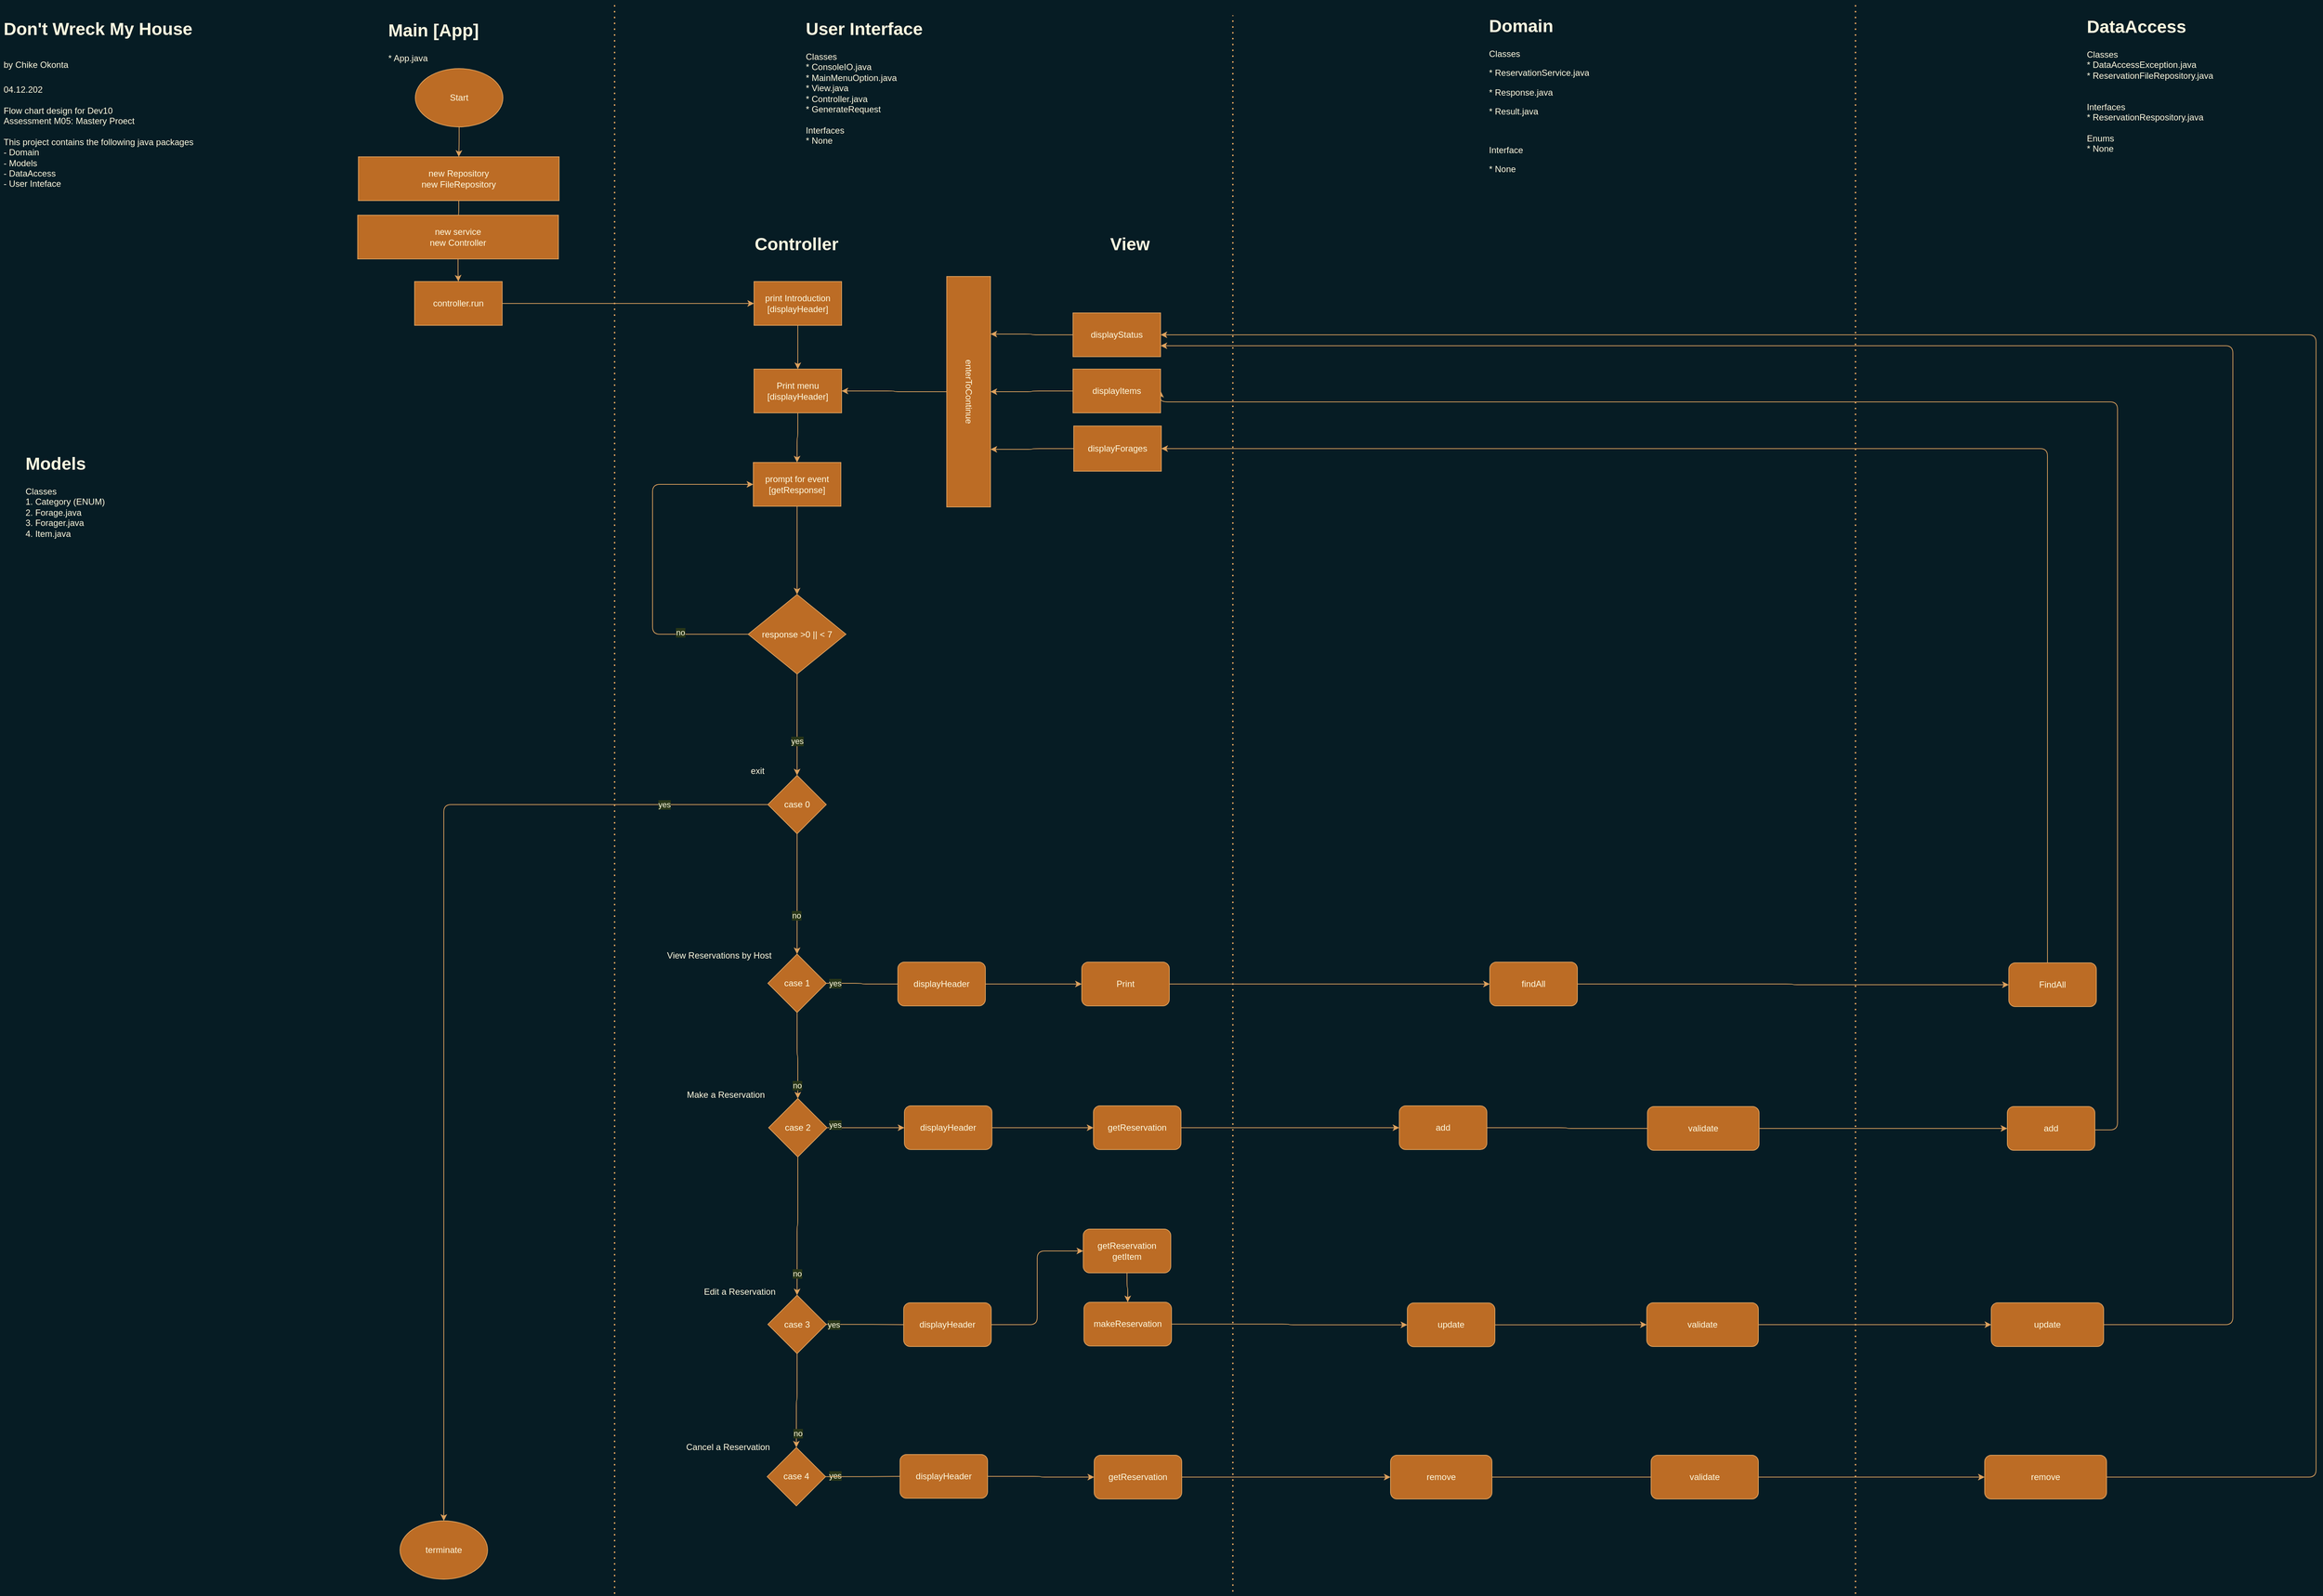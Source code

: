 <mxfile version="14.6.0" type="device"><diagram id="dCXEJNm5tyeddoDGOJ8D" name="Page-1"><mxGraphModel dx="3690" dy="1908" grid="0" gridSize="10" guides="0" tooltips="1" connect="1" arrows="1" fold="1" page="1" pageScale="1" pageWidth="850" pageHeight="1100" background="#061C24" math="0" shadow="0"><root><mxCell id="0"/><mxCell id="1" parent="0"/><mxCell id="v0puBAoYw3qaf1Ogdm74-1" value="&lt;h1&gt;&lt;span&gt;Don't Wreck My House&lt;/span&gt;&lt;/h1&gt;&lt;h1&gt;&lt;span style=&quot;font-size: 12px ; font-weight: normal&quot;&gt;by Chike Okonta&lt;/span&gt;&lt;br&gt;&lt;/h1&gt;&lt;div&gt;04.12.202&lt;/div&gt;&lt;div&gt;&lt;br&gt;&lt;/div&gt;&lt;div&gt;Flow chart design for Dev10&lt;/div&gt;&lt;div&gt;Assessment M05: Mastery Proect&lt;/div&gt;&lt;div&gt;&lt;br&gt;&lt;/div&gt;&lt;div&gt;This project contains the following java packages&lt;/div&gt;&lt;div&gt;- Domain&lt;/div&gt;&lt;div&gt;- Models&lt;/div&gt;&lt;div&gt;- DataAccess&lt;/div&gt;&lt;div&gt;- User Inteface&amp;nbsp;&lt;/div&gt;" style="text;html=1;strokeColor=none;fillColor=none;spacing=5;spacingTop=-20;whiteSpace=wrap;overflow=hidden;rounded=0;sketch=0;fontColor=#FEFAE0;" parent="1" vertex="1"><mxGeometry x="-841" y="21" width="325" height="437" as="geometry"/></mxCell><mxCell id="v0puBAoYw3qaf1Ogdm74-12" style="edgeStyle=orthogonalEdgeStyle;curved=0;rounded=1;sketch=0;orthogonalLoop=1;jettySize=auto;html=1;entryX=0.5;entryY=0;entryDx=0;entryDy=0;strokeColor=#DDA15E;fontColor=#FEFAE0;labelBackgroundColor=#283618;" parent="1" source="v0puBAoYw3qaf1Ogdm74-2" target="TehyMcLYOEWatDXtFomV-3" edge="1"><mxGeometry relative="1" as="geometry"><mxPoint x="-212" y="139" as="targetPoint"/></mxGeometry></mxCell><mxCell id="v0puBAoYw3qaf1Ogdm74-2" value="Start" style="ellipse;whiteSpace=wrap;html=1;rounded=0;sketch=0;strokeColor=#DDA15E;fillColor=#BC6C25;fontColor=#FEFAE0;" parent="1" vertex="1"><mxGeometry x="-272" y="95" width="120" height="80" as="geometry"/></mxCell><mxCell id="v0puBAoYw3qaf1Ogdm74-13" style="edgeStyle=orthogonalEdgeStyle;curved=0;rounded=1;sketch=0;orthogonalLoop=1;jettySize=auto;html=1;entryX=0.5;entryY=0;entryDx=0;entryDy=0;strokeColor=#DDA15E;fontColor=#FEFAE0;startArrow=none;labelBackgroundColor=#283618;" parent="1" source="MfCGxNZezX6nlAREsOgf-2" target="v0puBAoYw3qaf1Ogdm74-9" edge="1"><mxGeometry relative="1" as="geometry"/></mxCell><mxCell id="v0puBAoYw3qaf1Ogdm74-6" value="&lt;h1&gt;User Interface&lt;/h1&gt;&lt;div&gt;Classes&lt;/div&gt;&lt;div&gt;* ConsoleIO.java&lt;/div&gt;&lt;div&gt;* MainMenuOption.java&lt;/div&gt;&lt;div&gt;* View.java&lt;/div&gt;&lt;div&gt;* Controller.java&lt;/div&gt;&lt;div&gt;* GenerateRequest&lt;/div&gt;&lt;div&gt;&lt;br&gt;&lt;/div&gt;&lt;div&gt;Interfaces&lt;/div&gt;&lt;div&gt;* None&lt;/div&gt;&lt;div&gt;&lt;br&gt;&lt;/div&gt;" style="text;html=1;strokeColor=none;fillColor=none;spacing=5;spacingTop=-20;whiteSpace=wrap;overflow=hidden;rounded=0;sketch=0;fontColor=#FEFAE0;" parent="1" vertex="1"><mxGeometry x="258" y="21" width="270" height="192" as="geometry"/></mxCell><mxCell id="v0puBAoYw3qaf1Ogdm74-7" value="&lt;h1&gt;Domain&lt;/h1&gt;&lt;div&gt;Classes&lt;/div&gt;&lt;p&gt;* ReservationService.java&lt;/p&gt;&lt;p&gt;* Response.java&lt;br&gt;&lt;/p&gt;&lt;p&gt;* Result.java&lt;/p&gt;&lt;p&gt;&lt;br&gt;&lt;/p&gt;&lt;p&gt;Interface&lt;/p&gt;&lt;p&gt;* None&lt;/p&gt;&lt;p&gt;&lt;br&gt;&lt;/p&gt;" style="text;html=1;strokeColor=none;fillColor=none;spacing=5;spacingTop=-20;whiteSpace=wrap;overflow=hidden;rounded=0;sketch=0;fontColor=#FEFAE0;" parent="1" vertex="1"><mxGeometry x="1194" y="17" width="190" height="393" as="geometry"/></mxCell><mxCell id="v0puBAoYw3qaf1Ogdm74-8" value="&lt;h1&gt;DataAccess&lt;br&gt;&lt;/h1&gt;&lt;div&gt;Classes&lt;/div&gt;&lt;div&gt;* DataAccessException.java&lt;/div&gt;&lt;div&gt;* ReservationFileRepository.java&lt;/div&gt;&lt;div&gt;&lt;br&gt;&lt;/div&gt;&lt;div&gt;&lt;br&gt;&lt;/div&gt;&lt;div&gt;Interfaces&lt;/div&gt;&lt;div&gt;* ReservationRespository.java&lt;/div&gt;&lt;div&gt;&lt;br&gt;&lt;/div&gt;&lt;div&gt;Enums&lt;/div&gt;&lt;div&gt;&lt;span&gt;* None&lt;/span&gt;&lt;br&gt;&lt;/div&gt;" style="text;html=1;strokeColor=none;fillColor=none;spacing=5;spacingTop=-20;whiteSpace=wrap;overflow=hidden;rounded=0;sketch=0;fontColor=#FEFAE0;" parent="1" vertex="1"><mxGeometry x="2013" y="18" width="211" height="210" as="geometry"/></mxCell><mxCell id="v0puBAoYw3qaf1Ogdm74-14" style="edgeStyle=orthogonalEdgeStyle;curved=0;rounded=1;sketch=0;orthogonalLoop=1;jettySize=auto;html=1;entryX=0;entryY=0.5;entryDx=0;entryDy=0;strokeColor=#DDA15E;fontColor=#FEFAE0;labelBackgroundColor=#283618;" parent="1" source="v0puBAoYw3qaf1Ogdm74-9" target="v0puBAoYw3qaf1Ogdm74-10" edge="1"><mxGeometry relative="1" as="geometry"/></mxCell><mxCell id="v0puBAoYw3qaf1Ogdm74-9" value="controller.run" style="rounded=0;whiteSpace=wrap;html=1;sketch=0;strokeColor=#DDA15E;fillColor=#BC6C25;fontColor=#FEFAE0;" parent="1" vertex="1"><mxGeometry x="-273" y="387" width="120" height="60" as="geometry"/></mxCell><mxCell id="v0puBAoYw3qaf1Ogdm74-15" style="edgeStyle=orthogonalEdgeStyle;curved=0;rounded=1;sketch=0;orthogonalLoop=1;jettySize=auto;html=1;entryX=0.5;entryY=0;entryDx=0;entryDy=0;strokeColor=#DDA15E;fontColor=#FEFAE0;labelBackgroundColor=#283618;" parent="1" source="v0puBAoYw3qaf1Ogdm74-10" target="v0puBAoYw3qaf1Ogdm74-11" edge="1"><mxGeometry relative="1" as="geometry"/></mxCell><mxCell id="v0puBAoYw3qaf1Ogdm74-10" value="print Introduction&lt;br&gt;[displayHeader]" style="rounded=0;whiteSpace=wrap;html=1;sketch=0;strokeColor=#DDA15E;fillColor=#BC6C25;fontColor=#FEFAE0;" parent="1" vertex="1"><mxGeometry x="192" y="387" width="120" height="60" as="geometry"/></mxCell><mxCell id="v0puBAoYw3qaf1Ogdm74-34" style="edgeStyle=orthogonalEdgeStyle;curved=0;rounded=1;sketch=0;orthogonalLoop=1;jettySize=auto;html=1;exitX=0.5;exitY=1;exitDx=0;exitDy=0;entryX=0.5;entryY=0;entryDx=0;entryDy=0;strokeColor=#DDA15E;fontColor=#FEFAE0;labelBackgroundColor=#283618;" parent="1" source="v0puBAoYw3qaf1Ogdm74-11" target="v0puBAoYw3qaf1Ogdm74-16" edge="1"><mxGeometry relative="1" as="geometry"/></mxCell><mxCell id="v0puBAoYw3qaf1Ogdm74-11" value="Print menu&lt;br&gt;[displayHeader]" style="rounded=0;whiteSpace=wrap;html=1;sketch=0;strokeColor=#DDA15E;fillColor=#BC6C25;fontColor=#FEFAE0;" parent="1" vertex="1"><mxGeometry x="192" y="507" width="120" height="60" as="geometry"/></mxCell><mxCell id="v0puBAoYw3qaf1Ogdm74-33" style="edgeStyle=orthogonalEdgeStyle;curved=0;rounded=1;sketch=0;orthogonalLoop=1;jettySize=auto;html=1;entryX=0.5;entryY=0;entryDx=0;entryDy=0;strokeColor=#DDA15E;fontColor=#FEFAE0;labelBackgroundColor=#283618;" parent="1" source="v0puBAoYw3qaf1Ogdm74-35" target="v0puBAoYw3qaf1Ogdm74-17" edge="1"><mxGeometry relative="1" as="geometry"/></mxCell><mxCell id="v0puBAoYw3qaf1Ogdm74-39" value="yes" style="edgeLabel;html=1;align=center;verticalAlign=middle;resizable=0;points=[];fontColor=#FEFAE0;labelBackgroundColor=#283618;" parent="v0puBAoYw3qaf1Ogdm74-33" vertex="1" connectable="0"><mxGeometry x="0.319" relative="1" as="geometry"><mxPoint as="offset"/></mxGeometry></mxCell><mxCell id="v0puBAoYw3qaf1Ogdm74-16" value="prompt for event&lt;br&gt;[getResponse]" style="rounded=0;whiteSpace=wrap;html=1;sketch=0;strokeColor=#DDA15E;fillColor=#BC6C25;fontColor=#FEFAE0;" parent="1" vertex="1"><mxGeometry x="191" y="635" width="120" height="60" as="geometry"/></mxCell><mxCell id="v0puBAoYw3qaf1Ogdm74-24" style="edgeStyle=orthogonalEdgeStyle;curved=0;rounded=1;sketch=0;orthogonalLoop=1;jettySize=auto;html=1;strokeColor=#DDA15E;fontColor=#FEFAE0;labelBackgroundColor=#283618;" parent="1" source="v0puBAoYw3qaf1Ogdm74-17" target="v0puBAoYw3qaf1Ogdm74-23" edge="1"><mxGeometry relative="1" as="geometry"/></mxCell><mxCell id="v0puBAoYw3qaf1Ogdm74-40" value="yes" style="edgeLabel;html=1;align=center;verticalAlign=middle;resizable=0;points=[];fontColor=#FEFAE0;labelBackgroundColor=#283618;" parent="v0puBAoYw3qaf1Ogdm74-24" vertex="1" connectable="0"><mxGeometry x="-0.801" relative="1" as="geometry"><mxPoint as="offset"/></mxGeometry></mxCell><mxCell id="v0puBAoYw3qaf1Ogdm74-25" style="edgeStyle=orthogonalEdgeStyle;curved=0;rounded=1;sketch=0;orthogonalLoop=1;jettySize=auto;html=1;strokeColor=#DDA15E;fontColor=#FEFAE0;labelBackgroundColor=#283618;" parent="1" source="v0puBAoYw3qaf1Ogdm74-17" target="v0puBAoYw3qaf1Ogdm74-19" edge="1"><mxGeometry relative="1" as="geometry"/></mxCell><mxCell id="v0puBAoYw3qaf1Ogdm74-41" value="no" style="edgeLabel;html=1;align=center;verticalAlign=middle;resizable=0;points=[];fontColor=#FEFAE0;labelBackgroundColor=#283618;" parent="v0puBAoYw3qaf1Ogdm74-25" vertex="1" connectable="0"><mxGeometry x="0.353" y="-1" relative="1" as="geometry"><mxPoint as="offset"/></mxGeometry></mxCell><mxCell id="v0puBAoYw3qaf1Ogdm74-17" value="case 0" style="rhombus;whiteSpace=wrap;html=1;rounded=0;sketch=0;strokeColor=#DDA15E;fillColor=#BC6C25;fontColor=#FEFAE0;" parent="1" vertex="1"><mxGeometry x="211" y="1064" width="80" height="80" as="geometry"/></mxCell><mxCell id="TehyMcLYOEWatDXtFomV-76" style="edgeStyle=orthogonalEdgeStyle;curved=0;rounded=1;sketch=0;orthogonalLoop=1;jettySize=auto;html=1;entryX=0;entryY=0.5;entryDx=0;entryDy=0;strokeColor=#DDA15E;fillColor=#BC6C25;fontColor=#FEFAE0;startArrow=none;labelBackgroundColor=#283618;" parent="1" source="MfCGxNZezX6nlAREsOgf-62" target="MfCGxNZezX6nlAREsOgf-33" edge="1"><mxGeometry relative="1" as="geometry"><mxPoint x="384" y="2026" as="targetPoint"/><Array as="points"/></mxGeometry></mxCell><mxCell id="v0puBAoYw3qaf1Ogdm74-18" value="case 4" style="rhombus;whiteSpace=wrap;html=1;rounded=0;sketch=0;strokeColor=#DDA15E;fillColor=#BC6C25;fontColor=#FEFAE0;" parent="1" vertex="1"><mxGeometry x="210" y="1985.4" width="80" height="80" as="geometry"/></mxCell><mxCell id="v0puBAoYw3qaf1Ogdm74-26" style="edgeStyle=orthogonalEdgeStyle;curved=0;rounded=1;sketch=0;orthogonalLoop=1;jettySize=auto;html=1;entryX=0.5;entryY=0;entryDx=0;entryDy=0;strokeColor=#DDA15E;fontColor=#FEFAE0;labelBackgroundColor=#283618;" parent="1" source="v0puBAoYw3qaf1Ogdm74-19" target="v0puBAoYw3qaf1Ogdm74-20" edge="1"><mxGeometry relative="1" as="geometry"/></mxCell><mxCell id="v0puBAoYw3qaf1Ogdm74-42" value="no" style="edgeLabel;html=1;align=center;verticalAlign=middle;resizable=0;points=[];fontColor=#FEFAE0;labelBackgroundColor=#283618;" parent="v0puBAoYw3qaf1Ogdm74-26" vertex="1" connectable="0"><mxGeometry x="0.669" y="-1" relative="1" as="geometry"><mxPoint y="1" as="offset"/></mxGeometry></mxCell><mxCell id="v0puBAoYw3qaf1Ogdm74-19" value="case 1" style="rhombus;whiteSpace=wrap;html=1;rounded=0;sketch=0;strokeColor=#DDA15E;fillColor=#BC6C25;fontColor=#FEFAE0;" parent="1" vertex="1"><mxGeometry x="211" y="1309" width="80" height="80" as="geometry"/></mxCell><mxCell id="v0puBAoYw3qaf1Ogdm74-27" style="edgeStyle=orthogonalEdgeStyle;curved=0;rounded=1;sketch=0;orthogonalLoop=1;jettySize=auto;html=1;entryX=0.5;entryY=0;entryDx=0;entryDy=0;strokeColor=#DDA15E;fontColor=#FEFAE0;labelBackgroundColor=#283618;" parent="1" source="v0puBAoYw3qaf1Ogdm74-20" target="v0puBAoYw3qaf1Ogdm74-21" edge="1"><mxGeometry relative="1" as="geometry"/></mxCell><mxCell id="v0puBAoYw3qaf1Ogdm74-43" value="no" style="edgeLabel;html=1;align=center;verticalAlign=middle;resizable=0;points=[];fontColor=#FEFAE0;labelBackgroundColor=#283618;" parent="v0puBAoYw3qaf1Ogdm74-27" vertex="1" connectable="0"><mxGeometry x="0.682" relative="1" as="geometry"><mxPoint as="offset"/></mxGeometry></mxCell><mxCell id="v0puBAoYw3qaf1Ogdm74-90" style="edgeStyle=orthogonalEdgeStyle;curved=0;rounded=1;sketch=0;orthogonalLoop=1;jettySize=auto;html=1;entryX=0;entryY=0.5;entryDx=0;entryDy=0;strokeColor=#DDA15E;fontColor=#FEFAE0;labelBackgroundColor=#283618;" parent="1" source="v0puBAoYw3qaf1Ogdm74-20" target="MfCGxNZezX6nlAREsOgf-14" edge="1"><mxGeometry relative="1" as="geometry"><mxPoint x="457" y="1548" as="targetPoint"/></mxGeometry></mxCell><mxCell id="TehyMcLYOEWatDXtFomV-72" value="yes" style="edgeLabel;html=1;align=center;verticalAlign=middle;resizable=0;points=[];fontColor=#FEFAE0;labelBackgroundColor=#283618;" parent="v0puBAoYw3qaf1Ogdm74-90" vertex="1" connectable="0"><mxGeometry x="-0.797" y="4" relative="1" as="geometry"><mxPoint as="offset"/></mxGeometry></mxCell><mxCell id="v0puBAoYw3qaf1Ogdm74-20" value="case 2" style="rhombus;whiteSpace=wrap;html=1;rounded=0;sketch=0;strokeColor=#DDA15E;fillColor=#BC6C25;fontColor=#FEFAE0;" parent="1" vertex="1"><mxGeometry x="212" y="1507" width="80" height="80" as="geometry"/></mxCell><mxCell id="v0puBAoYw3qaf1Ogdm74-28" style="edgeStyle=orthogonalEdgeStyle;curved=0;rounded=1;sketch=0;orthogonalLoop=1;jettySize=auto;html=1;entryX=0.5;entryY=0;entryDx=0;entryDy=0;strokeColor=#DDA15E;fontColor=#FEFAE0;labelBackgroundColor=#283618;" parent="1" source="v0puBAoYw3qaf1Ogdm74-21" target="v0puBAoYw3qaf1Ogdm74-18" edge="1"><mxGeometry relative="1" as="geometry"/></mxCell><mxCell id="v0puBAoYw3qaf1Ogdm74-44" value="no" style="edgeLabel;html=1;align=center;verticalAlign=middle;resizable=0;points=[];fontColor=#FEFAE0;labelBackgroundColor=#283618;" parent="v0puBAoYw3qaf1Ogdm74-28" vertex="1" connectable="0"><mxGeometry x="0.701" y="2" relative="1" as="geometry"><mxPoint as="offset"/></mxGeometry></mxCell><mxCell id="TehyMcLYOEWatDXtFomV-54" style="edgeStyle=orthogonalEdgeStyle;curved=0;rounded=1;sketch=0;orthogonalLoop=1;jettySize=auto;html=1;entryX=0;entryY=0.5;entryDx=0;entryDy=0;strokeColor=#DDA15E;fillColor=#BC6C25;fontColor=#FEFAE0;startArrow=none;labelBackgroundColor=#283618;" parent="1" source="MfCGxNZezX6nlAREsOgf-66" target="TehyMcLYOEWatDXtFomV-21" edge="1"><mxGeometry relative="1" as="geometry"/></mxCell><mxCell id="v0puBAoYw3qaf1Ogdm74-21" value="case 3" style="rhombus;whiteSpace=wrap;html=1;rounded=0;sketch=0;strokeColor=#DDA15E;fillColor=#BC6C25;fontColor=#FEFAE0;" parent="1" vertex="1"><mxGeometry x="211" y="1776.64" width="80" height="80" as="geometry"/></mxCell><mxCell id="v0puBAoYw3qaf1Ogdm74-22" value="exit" style="text;html=1;strokeColor=none;fillColor=none;align=center;verticalAlign=middle;whiteSpace=wrap;rounded=0;sketch=0;fontColor=#FEFAE0;" parent="1" vertex="1"><mxGeometry x="177" y="1048" width="40" height="20" as="geometry"/></mxCell><mxCell id="v0puBAoYw3qaf1Ogdm74-23" value="terminate" style="ellipse;whiteSpace=wrap;html=1;rounded=0;sketch=0;strokeColor=#DDA15E;fillColor=#BC6C25;fontColor=#FEFAE0;" parent="1" vertex="1"><mxGeometry x="-293" y="2086" width="120" height="80" as="geometry"/></mxCell><mxCell id="v0puBAoYw3qaf1Ogdm74-29" value="View Reservations by Host" style="text;html=1;strokeColor=none;fillColor=none;align=center;verticalAlign=middle;whiteSpace=wrap;rounded=0;sketch=0;fontColor=#FEFAE0;" parent="1" vertex="1"><mxGeometry x="62" y="1301" width="165" height="20" as="geometry"/></mxCell><mxCell id="v0puBAoYw3qaf1Ogdm74-30" value="Edit a Reservation" style="text;html=1;strokeColor=none;fillColor=none;align=center;verticalAlign=middle;whiteSpace=wrap;rounded=0;sketch=0;fontColor=#FEFAE0;" parent="1" vertex="1"><mxGeometry x="109" y="1761.64" width="127" height="20" as="geometry"/></mxCell><mxCell id="v0puBAoYw3qaf1Ogdm74-31" value="Make a Reservation" style="text;html=1;strokeColor=none;fillColor=none;align=center;verticalAlign=middle;whiteSpace=wrap;rounded=0;sketch=0;fontColor=#FEFAE0;" parent="1" vertex="1"><mxGeometry x="78" y="1492" width="151" height="20" as="geometry"/></mxCell><mxCell id="v0puBAoYw3qaf1Ogdm74-32" value="Cancel a Reservation" style="text;html=1;strokeColor=none;fillColor=none;align=center;verticalAlign=middle;whiteSpace=wrap;rounded=0;sketch=0;fontColor=#FEFAE0;" parent="1" vertex="1"><mxGeometry x="88" y="1975.4" width="137" height="20" as="geometry"/></mxCell><mxCell id="v0puBAoYw3qaf1Ogdm74-37" style="edgeStyle=orthogonalEdgeStyle;curved=0;rounded=1;sketch=0;orthogonalLoop=1;jettySize=auto;html=1;strokeColor=#DDA15E;fontColor=#FEFAE0;exitX=0;exitY=0.5;exitDx=0;exitDy=0;labelBackgroundColor=#283618;" parent="1" source="v0puBAoYw3qaf1Ogdm74-35" edge="1"><mxGeometry relative="1" as="geometry"><mxPoint x="191" y="665" as="targetPoint"/><Array as="points"><mxPoint x="53" y="870"/><mxPoint x="53" y="665"/></Array></mxGeometry></mxCell><mxCell id="v0puBAoYw3qaf1Ogdm74-38" value="no" style="edgeLabel;html=1;align=center;verticalAlign=middle;resizable=0;points=[];fontColor=#FEFAE0;labelBackgroundColor=#283618;" parent="v0puBAoYw3qaf1Ogdm74-37" vertex="1" connectable="0"><mxGeometry x="-0.607" y="-3" relative="1" as="geometry"><mxPoint as="offset"/></mxGeometry></mxCell><mxCell id="v0puBAoYw3qaf1Ogdm74-35" value="response &amp;gt;0 || &amp;lt; 7" style="rhombus;whiteSpace=wrap;html=1;rounded=0;sketch=0;strokeColor=#DDA15E;fillColor=#BC6C25;fontColor=#FEFAE0;" parent="1" vertex="1"><mxGeometry x="184" y="816" width="134" height="109" as="geometry"/></mxCell><mxCell id="v0puBAoYw3qaf1Ogdm74-36" style="edgeStyle=orthogonalEdgeStyle;curved=0;rounded=1;sketch=0;orthogonalLoop=1;jettySize=auto;html=1;entryX=0.5;entryY=0;entryDx=0;entryDy=0;strokeColor=#DDA15E;fontColor=#FEFAE0;labelBackgroundColor=#283618;" parent="1" source="v0puBAoYw3qaf1Ogdm74-16" target="v0puBAoYw3qaf1Ogdm74-35" edge="1"><mxGeometry relative="1" as="geometry"><mxPoint x="251" y="858" as="sourcePoint"/><mxPoint x="251" y="1064" as="targetPoint"/></mxGeometry></mxCell><mxCell id="v0puBAoYw3qaf1Ogdm74-71" style="edgeStyle=orthogonalEdgeStyle;curved=0;rounded=1;sketch=0;orthogonalLoop=1;jettySize=auto;html=1;entryX=0;entryY=0.5;entryDx=0;entryDy=0;strokeColor=#DDA15E;fontColor=#FEFAE0;labelBackgroundColor=#283618;" parent="1" source="v0puBAoYw3qaf1Ogdm74-66" target="v0puBAoYw3qaf1Ogdm74-69" edge="1"><mxGeometry relative="1" as="geometry"/></mxCell><mxCell id="v0puBAoYw3qaf1Ogdm74-66" value="Print" style="rounded=1;whiteSpace=wrap;html=1;sketch=0;strokeColor=#DDA15E;fillColor=#BC6C25;fontColor=#FEFAE0;" parent="1" vertex="1"><mxGeometry x="641" y="1320" width="120" height="60" as="geometry"/></mxCell><mxCell id="v0puBAoYw3qaf1Ogdm74-87" style="edgeStyle=orthogonalEdgeStyle;curved=0;rounded=1;sketch=0;orthogonalLoop=1;jettySize=auto;html=1;exitX=0.442;exitY=0;exitDx=0;exitDy=0;entryX=1;entryY=0.5;entryDx=0;entryDy=0;strokeColor=#DDA15E;fontColor=#FEFAE0;exitPerimeter=0;labelBackgroundColor=#283618;" parent="1" source="v0puBAoYw3qaf1Ogdm74-148" target="v0puBAoYw3qaf1Ogdm74-84" edge="1"><mxGeometry relative="1" as="geometry"><mxPoint x="2151" y="1311" as="sourcePoint"/></mxGeometry></mxCell><mxCell id="v0puBAoYw3qaf1Ogdm74-72" style="edgeStyle=orthogonalEdgeStyle;curved=0;rounded=1;sketch=0;orthogonalLoop=1;jettySize=auto;html=1;strokeColor=#DDA15E;fontColor=#FEFAE0;entryX=0;entryY=0.5;entryDx=0;entryDy=0;labelBackgroundColor=#283618;" parent="1" source="v0puBAoYw3qaf1Ogdm74-69" target="v0puBAoYw3qaf1Ogdm74-148" edge="1"><mxGeometry relative="1" as="geometry"><mxPoint x="2111" y="1351" as="targetPoint"/></mxGeometry></mxCell><mxCell id="v0puBAoYw3qaf1Ogdm74-69" value="findAll" style="rounded=1;whiteSpace=wrap;html=1;sketch=0;strokeColor=#DDA15E;fillColor=#BC6C25;fontColor=#FEFAE0;" parent="1" vertex="1"><mxGeometry x="1200" y="1320" width="120" height="60" as="geometry"/></mxCell><mxCell id="sEW23hTJINf963EUfE4w-2" style="edgeStyle=orthogonalEdgeStyle;curved=0;rounded=1;sketch=0;orthogonalLoop=1;jettySize=auto;html=1;entryX=0.75;entryY=0;entryDx=0;entryDy=0;fontColor=#FEFAE0;strokeColor=#DDA15E;fillColor=#BC6C25;labelBackgroundColor=#283618;" edge="1" parent="1" source="v0puBAoYw3qaf1Ogdm74-84" target="MfCGxNZezX6nlAREsOgf-10"><mxGeometry relative="1" as="geometry"/></mxCell><mxCell id="v0puBAoYw3qaf1Ogdm74-84" value="displayForages" style="rounded=0;whiteSpace=wrap;html=1;sketch=0;strokeColor=#DDA15E;fillColor=#BC6C25;fontColor=#FEFAE0;" parent="1" vertex="1"><mxGeometry x="630" y="585" width="120" height="62" as="geometry"/></mxCell><mxCell id="MfCGxNZezX6nlAREsOgf-18" style="edgeStyle=orthogonalEdgeStyle;curved=0;rounded=1;sketch=0;orthogonalLoop=1;jettySize=auto;html=1;entryX=0;entryY=0.5;entryDx=0;entryDy=0;fontColor=#FEFAE0;strokeColor=#DDA15E;fillColor=#BC6C25;startArrow=none;labelBackgroundColor=#283618;" parent="1" source="sEW23hTJINf963EUfE4w-6" target="v0puBAoYw3qaf1Ogdm74-150" edge="1"><mxGeometry relative="1" as="geometry"/></mxCell><mxCell id="v0puBAoYw3qaf1Ogdm74-135" value="add" style="rounded=1;whiteSpace=wrap;html=1;sketch=0;strokeColor=#DDA15E;fillColor=#BC6C25;fontColor=#FEFAE0;" parent="1" vertex="1"><mxGeometry x="1076" y="1517" width="120" height="60" as="geometry"/></mxCell><mxCell id="v0puBAoYw3qaf1Ogdm74-148" value="FindAll" style="rounded=1;whiteSpace=wrap;html=1;sketch=0;strokeColor=#DDA15E;fillColor=#BC6C25;fontColor=#FEFAE0;" parent="1" vertex="1"><mxGeometry x="1911" y="1321" width="120" height="60" as="geometry"/></mxCell><mxCell id="MfCGxNZezX6nlAREsOgf-19" style="edgeStyle=orthogonalEdgeStyle;curved=0;rounded=1;sketch=0;orthogonalLoop=1;jettySize=auto;html=1;entryX=1;entryY=0.5;entryDx=0;entryDy=0;fontColor=#FEFAE0;strokeColor=#DDA15E;fillColor=#BC6C25;labelBackgroundColor=#283618;" parent="1" source="v0puBAoYw3qaf1Ogdm74-150" target="TehyMcLYOEWatDXtFomV-55" edge="1"><mxGeometry relative="1" as="geometry"><Array as="points"><mxPoint x="2060" y="1550"/><mxPoint x="2060" y="552"/></Array></mxGeometry></mxCell><mxCell id="v0puBAoYw3qaf1Ogdm74-150" value="add" style="rounded=1;whiteSpace=wrap;html=1;sketch=0;strokeColor=#DDA15E;fillColor=#BC6C25;fontColor=#FEFAE0;" parent="1" vertex="1"><mxGeometry x="1909" y="1518" width="120" height="60" as="geometry"/></mxCell><mxCell id="TehyMcLYOEWatDXtFomV-3" value="new Repository&lt;br&gt;new FileRepository&lt;br&gt;" style="rounded=0;whiteSpace=wrap;html=1;sketch=0;strokeColor=#DDA15E;fillColor=#BC6C25;fontColor=#FEFAE0;" parent="1" vertex="1"><mxGeometry x="-350" y="216" width="275" height="60" as="geometry"/></mxCell><mxCell id="TehyMcLYOEWatDXtFomV-5" value="&lt;h1&gt;Main [App]&lt;/h1&gt;&lt;div&gt;&lt;span&gt;* App.java&lt;/span&gt;&lt;br&gt;&lt;/div&gt;&lt;div&gt;&lt;br&gt;&lt;/div&gt;" style="text;html=1;strokeColor=none;fillColor=none;spacing=5;spacingTop=-20;whiteSpace=wrap;overflow=hidden;rounded=0;sketch=0;fontColor=#FEFAE0;" parent="1" vertex="1"><mxGeometry x="-314" y="23" width="270" height="79" as="geometry"/></mxCell><mxCell id="TehyMcLYOEWatDXtFomV-8" value="&lt;h1&gt;Controller&lt;/h1&gt;" style="text;html=1;strokeColor=none;fillColor=none;spacing=5;spacingTop=-20;whiteSpace=wrap;overflow=hidden;rounded=0;sketch=0;fontColor=#FEFAE0;" parent="1" vertex="1"><mxGeometry x="188" y="316" width="152" height="42" as="geometry"/></mxCell><mxCell id="TehyMcLYOEWatDXtFomV-9" value="&lt;h1&gt;View&lt;/h1&gt;" style="text;html=1;strokeColor=none;fillColor=none;spacing=5;spacingTop=-20;whiteSpace=wrap;overflow=hidden;rounded=0;sketch=0;fontColor=#FEFAE0;" parent="1" vertex="1"><mxGeometry x="675" y="316" width="125" height="39" as="geometry"/></mxCell><mxCell id="TehyMcLYOEWatDXtFomV-11" style="edgeStyle=orthogonalEdgeStyle;curved=0;rounded=1;sketch=0;orthogonalLoop=1;jettySize=auto;html=1;entryX=0;entryY=0.5;entryDx=0;entryDy=0;strokeColor=#DDA15E;fontColor=#FEFAE0;startArrow=none;labelBackgroundColor=#283618;" parent="1" source="sEW23hTJINf963EUfE4w-3" target="v0puBAoYw3qaf1Ogdm74-66" edge="1"><mxGeometry relative="1" as="geometry"><mxPoint x="291.0" y="1349.0" as="sourcePoint"/><mxPoint x="454" y="1349" as="targetPoint"/></mxGeometry></mxCell><mxCell id="MfCGxNZezX6nlAREsOgf-69" style="edgeStyle=orthogonalEdgeStyle;curved=0;rounded=1;sketch=0;orthogonalLoop=1;jettySize=auto;html=1;fontColor=#FEFAE0;strokeColor=#DDA15E;fillColor=#BC6C25;labelBackgroundColor=#283618;" parent="1" source="TehyMcLYOEWatDXtFomV-21" target="TehyMcLYOEWatDXtFomV-23" edge="1"><mxGeometry relative="1" as="geometry"/></mxCell><mxCell id="TehyMcLYOEWatDXtFomV-21" value="getReservation&lt;br&gt;getItem" style="rounded=1;whiteSpace=wrap;html=1;sketch=0;strokeColor=#DDA15E;fillColor=#BC6C25;fontColor=#FEFAE0;" parent="1" vertex="1"><mxGeometry x="643" y="1686" width="120" height="60" as="geometry"/></mxCell><mxCell id="TehyMcLYOEWatDXtFomV-62" style="edgeStyle=orthogonalEdgeStyle;curved=0;rounded=1;sketch=0;orthogonalLoop=1;jettySize=auto;html=1;exitX=1;exitY=0.5;exitDx=0;exitDy=0;entryX=0;entryY=0.5;entryDx=0;entryDy=0;strokeColor=#DDA15E;fillColor=#BC6C25;fontColor=#FEFAE0;labelBackgroundColor=#283618;" parent="1" source="TehyMcLYOEWatDXtFomV-23" target="TehyMcLYOEWatDXtFomV-61" edge="1"><mxGeometry relative="1" as="geometry"/></mxCell><mxCell id="TehyMcLYOEWatDXtFomV-23" value="makeReservation" style="rounded=1;whiteSpace=wrap;html=1;sketch=0;strokeColor=#DDA15E;fillColor=#BC6C25;fontColor=#FEFAE0;" parent="1" vertex="1"><mxGeometry x="644" y="1786.29" width="120" height="60" as="geometry"/></mxCell><mxCell id="sEW23hTJINf963EUfE4w-1" style="edgeStyle=orthogonalEdgeStyle;curved=0;rounded=1;sketch=0;orthogonalLoop=1;jettySize=auto;html=1;fontColor=#FEFAE0;strokeColor=#DDA15E;fillColor=#BC6C25;labelBackgroundColor=#283618;" edge="1" parent="1" source="TehyMcLYOEWatDXtFomV-55" target="MfCGxNZezX6nlAREsOgf-10"><mxGeometry relative="1" as="geometry"/></mxCell><mxCell id="TehyMcLYOEWatDXtFomV-55" value="displayItems" style="rounded=0;whiteSpace=wrap;html=1;sketch=0;strokeColor=#DDA15E;fillColor=#BC6C25;fontColor=#FEFAE0;" parent="1" vertex="1"><mxGeometry x="629" y="507" width="120" height="60" as="geometry"/></mxCell><mxCell id="TehyMcLYOEWatDXtFomV-64" style="edgeStyle=orthogonalEdgeStyle;curved=0;rounded=1;sketch=0;orthogonalLoop=1;jettySize=auto;html=1;entryX=0;entryY=0.5;entryDx=0;entryDy=0;strokeColor=#DDA15E;fillColor=#BC6C25;fontColor=#FEFAE0;labelBackgroundColor=#283618;" parent="1" source="TehyMcLYOEWatDXtFomV-61" target="TehyMcLYOEWatDXtFomV-63" edge="1"><mxGeometry relative="1" as="geometry"/></mxCell><mxCell id="TehyMcLYOEWatDXtFomV-61" value="update" style="rounded=1;whiteSpace=wrap;html=1;sketch=0;strokeColor=#DDA15E;fillColor=#BC6C25;fontColor=#FEFAE0;" parent="1" vertex="1"><mxGeometry x="1087" y="1787.29" width="120" height="60" as="geometry"/></mxCell><mxCell id="TehyMcLYOEWatDXtFomV-66" style="edgeStyle=orthogonalEdgeStyle;curved=0;rounded=1;sketch=0;orthogonalLoop=1;jettySize=auto;html=1;entryX=0;entryY=0.5;entryDx=0;entryDy=0;strokeColor=#DDA15E;fillColor=#BC6C25;fontColor=#FEFAE0;labelBackgroundColor=#283618;" parent="1" source="TehyMcLYOEWatDXtFomV-63" target="TehyMcLYOEWatDXtFomV-65" edge="1"><mxGeometry relative="1" as="geometry"/></mxCell><mxCell id="TehyMcLYOEWatDXtFomV-63" value="validate" style="rounded=1;whiteSpace=wrap;html=1;sketch=0;strokeColor=#DDA15E;fillColor=#BC6C25;fontColor=#FEFAE0;" parent="1" vertex="1"><mxGeometry x="1415" y="1787" width="153" height="60" as="geometry"/></mxCell><mxCell id="MfCGxNZezX6nlAREsOgf-29" style="edgeStyle=orthogonalEdgeStyle;curved=0;rounded=1;sketch=0;orthogonalLoop=1;jettySize=auto;html=1;entryX=1;entryY=0.75;entryDx=0;entryDy=0;fontColor=#FEFAE0;strokeColor=#DDA15E;fillColor=#BC6C25;labelBackgroundColor=#283618;" parent="1" source="TehyMcLYOEWatDXtFomV-65" target="TehyMcLYOEWatDXtFomV-68" edge="1"><mxGeometry relative="1" as="geometry"><Array as="points"><mxPoint x="2218" y="1817"/><mxPoint x="2218" y="475"/></Array></mxGeometry></mxCell><mxCell id="TehyMcLYOEWatDXtFomV-65" value="update" style="rounded=1;whiteSpace=wrap;html=1;sketch=0;strokeColor=#DDA15E;fillColor=#BC6C25;fontColor=#FEFAE0;" parent="1" vertex="1"><mxGeometry x="1887" y="1787" width="154" height="60" as="geometry"/></mxCell><mxCell id="MfCGxNZezX6nlAREsOgf-28" style="edgeStyle=orthogonalEdgeStyle;curved=0;rounded=1;sketch=0;orthogonalLoop=1;jettySize=auto;html=1;entryX=0.25;entryY=0;entryDx=0;entryDy=0;fontColor=#FEFAE0;strokeColor=#DDA15E;fillColor=#BC6C25;labelBackgroundColor=#283618;" parent="1" source="TehyMcLYOEWatDXtFomV-68" target="MfCGxNZezX6nlAREsOgf-10" edge="1"><mxGeometry relative="1" as="geometry"/></mxCell><mxCell id="TehyMcLYOEWatDXtFomV-68" value="displayStatus" style="rounded=0;whiteSpace=wrap;html=1;sketch=0;strokeColor=#DDA15E;fillColor=#BC6C25;fontColor=#FEFAE0;" parent="1" vertex="1"><mxGeometry x="629" y="430" width="120" height="60" as="geometry"/></mxCell><mxCell id="TehyMcLYOEWatDXtFomV-78" style="edgeStyle=orthogonalEdgeStyle;curved=0;rounded=1;sketch=0;orthogonalLoop=1;jettySize=auto;html=1;strokeColor=#DDA15E;fillColor=#BC6C25;fontColor=#FEFAE0;startArrow=none;labelBackgroundColor=#283618;" parent="1" source="MfCGxNZezX6nlAREsOgf-33" target="TehyMcLYOEWatDXtFomV-77" edge="1"><mxGeometry relative="1" as="geometry"/></mxCell><mxCell id="TehyMcLYOEWatDXtFomV-77" value="remove" style="rounded=1;whiteSpace=wrap;html=1;sketch=0;strokeColor=#DDA15E;fillColor=#BC6C25;fontColor=#FEFAE0;" parent="1" vertex="1"><mxGeometry x="1064" y="1996" width="139" height="60" as="geometry"/></mxCell><mxCell id="MfCGxNZezX6nlAREsOgf-38" style="edgeStyle=orthogonalEdgeStyle;curved=0;rounded=1;sketch=0;orthogonalLoop=1;jettySize=auto;html=1;entryX=1;entryY=0.5;entryDx=0;entryDy=0;fontColor=#FEFAE0;strokeColor=#DDA15E;fillColor=#BC6C25;labelBackgroundColor=#283618;" parent="1" source="TehyMcLYOEWatDXtFomV-79" target="TehyMcLYOEWatDXtFomV-68" edge="1"><mxGeometry relative="1" as="geometry"><Array as="points"><mxPoint x="2332" y="2026"/><mxPoint x="2332" y="460"/></Array></mxGeometry></mxCell><mxCell id="TehyMcLYOEWatDXtFomV-79" value="remove" style="rounded=1;whiteSpace=wrap;html=1;sketch=0;strokeColor=#DDA15E;fillColor=#BC6C25;fontColor=#FEFAE0;" parent="1" vertex="1"><mxGeometry x="1878" y="1996" width="167" height="60" as="geometry"/></mxCell><mxCell id="TehyMcLYOEWatDXtFomV-85" value="" style="endArrow=none;dashed=1;html=1;dashPattern=1 3;strokeWidth=2;fillColor=#BC6C25;fontColor=#FEFAE0;strokeColor=#DDA15E;labelBackgroundColor=#283618;" parent="1" edge="1"><mxGeometry width="50" height="50" relative="1" as="geometry"><mxPoint x="848" y="2183" as="sourcePoint"/><mxPoint x="848" y="22" as="targetPoint"/></mxGeometry></mxCell><mxCell id="TehyMcLYOEWatDXtFomV-86" value="" style="endArrow=none;dashed=1;html=1;dashPattern=1 3;strokeWidth=2;fillColor=#BC6C25;fontColor=#FEFAE0;strokeColor=#DDA15E;labelBackgroundColor=#283618;" parent="1" edge="1"><mxGeometry width="50" height="50" relative="1" as="geometry"><mxPoint x="1" y="2186" as="sourcePoint"/><mxPoint x="1" y="2" as="targetPoint"/></mxGeometry></mxCell><mxCell id="TehyMcLYOEWatDXtFomV-87" value="" style="endArrow=none;dashed=1;html=1;dashPattern=1 3;strokeWidth=2;fillColor=#BC6C25;fontColor=#FEFAE0;strokeColor=#DDA15E;labelBackgroundColor=#283618;" parent="1" edge="1"><mxGeometry width="50" height="50" relative="1" as="geometry"><mxPoint x="1701" y="2186" as="sourcePoint"/><mxPoint x="1701" y="2" as="targetPoint"/></mxGeometry></mxCell><mxCell id="MfCGxNZezX6nlAREsOgf-1" value="&lt;h1&gt;Models&lt;/h1&gt;&lt;div&gt;Classes&lt;/div&gt;&lt;div&gt;1. Category (ENUM)&lt;/div&gt;&lt;div&gt;2. Forage.java&lt;/div&gt;&lt;div&gt;3. Forager.java&lt;/div&gt;&lt;div&gt;4. Item.java&lt;/div&gt;&lt;div&gt;&lt;br&gt;&lt;/div&gt;&lt;div&gt;&lt;br&gt;&lt;/div&gt;" style="text;html=1;strokeColor=none;fillColor=none;spacing=5;spacingTop=-20;whiteSpace=wrap;overflow=hidden;rounded=0;sketch=0;fontColor=#FEFAE0;" parent="1" vertex="1"><mxGeometry x="-811" y="617" width="325" height="437" as="geometry"/></mxCell><mxCell id="MfCGxNZezX6nlAREsOgf-2" value="new service&lt;br&gt;new Controller" style="rounded=0;whiteSpace=wrap;html=1;sketch=0;strokeColor=#DDA15E;fillColor=#BC6C25;fontColor=#FEFAE0;" parent="1" vertex="1"><mxGeometry x="-351" y="296" width="275" height="60" as="geometry"/></mxCell><mxCell id="MfCGxNZezX6nlAREsOgf-3" value="" style="edgeStyle=orthogonalEdgeStyle;curved=0;rounded=1;sketch=0;orthogonalLoop=1;jettySize=auto;html=1;entryX=0.5;entryY=0;entryDx=0;entryDy=0;strokeColor=#DDA15E;fontColor=#FEFAE0;endArrow=none;labelBackgroundColor=#283618;" parent="1" source="TehyMcLYOEWatDXtFomV-3" target="MfCGxNZezX6nlAREsOgf-2" edge="1"><mxGeometry relative="1" as="geometry"><mxPoint x="-212.517" y="276.0" as="sourcePoint"/><mxPoint x="-213" y="387" as="targetPoint"/></mxGeometry></mxCell><mxCell id="MfCGxNZezX6nlAREsOgf-13" style="edgeStyle=orthogonalEdgeStyle;curved=0;rounded=1;sketch=0;orthogonalLoop=1;jettySize=auto;html=1;entryX=1;entryY=0.5;entryDx=0;entryDy=0;fontColor=#FEFAE0;strokeColor=#DDA15E;fillColor=#BC6C25;labelBackgroundColor=#283618;" parent="1" source="MfCGxNZezX6nlAREsOgf-10" target="v0puBAoYw3qaf1Ogdm74-11" edge="1"><mxGeometry relative="1" as="geometry"/></mxCell><mxCell id="MfCGxNZezX6nlAREsOgf-10" value="enterToContinue" style="rounded=0;whiteSpace=wrap;html=1;sketch=0;strokeColor=#DDA15E;fillColor=#BC6C25;fontColor=#FEFAE0;rotation=90;" parent="1" vertex="1"><mxGeometry x="328" y="508" width="316" height="60" as="geometry"/></mxCell><mxCell id="MfCGxNZezX6nlAREsOgf-61" style="edgeStyle=orthogonalEdgeStyle;curved=0;rounded=1;sketch=0;orthogonalLoop=1;jettySize=auto;html=1;exitX=1;exitY=0.5;exitDx=0;exitDy=0;fontColor=#FEFAE0;strokeColor=#DDA15E;fillColor=#BC6C25;labelBackgroundColor=#283618;" parent="1" source="MfCGxNZezX6nlAREsOgf-14" target="MfCGxNZezX6nlAREsOgf-15" edge="1"><mxGeometry relative="1" as="geometry"/></mxCell><mxCell id="MfCGxNZezX6nlAREsOgf-14" value="displayHeader" style="rounded=1;whiteSpace=wrap;html=1;sketch=0;strokeColor=#DDA15E;fillColor=#BC6C25;fontColor=#FEFAE0;" parent="1" vertex="1"><mxGeometry x="398" y="1517" width="120" height="60" as="geometry"/></mxCell><mxCell id="MfCGxNZezX6nlAREsOgf-17" style="edgeStyle=orthogonalEdgeStyle;curved=0;rounded=1;sketch=0;orthogonalLoop=1;jettySize=auto;html=1;entryX=0;entryY=0.5;entryDx=0;entryDy=0;fontColor=#FEFAE0;strokeColor=#DDA15E;fillColor=#BC6C25;labelBackgroundColor=#283618;" parent="1" source="MfCGxNZezX6nlAREsOgf-15" target="v0puBAoYw3qaf1Ogdm74-135" edge="1"><mxGeometry relative="1" as="geometry"/></mxCell><mxCell id="MfCGxNZezX6nlAREsOgf-15" value="getReservation" style="rounded=1;whiteSpace=wrap;html=1;sketch=0;strokeColor=#DDA15E;fillColor=#BC6C25;fontColor=#FEFAE0;" parent="1" vertex="1"><mxGeometry x="657" y="1517" width="120" height="60" as="geometry"/></mxCell><mxCell id="MfCGxNZezX6nlAREsOgf-32" value="yes" style="edgeLabel;html=1;align=center;verticalAlign=middle;resizable=0;points=[];fontColor=#FEFAE0;labelBackgroundColor=#283618;" parent="1" vertex="1" connectable="0"><mxGeometry x="310.96" y="1826.6" as="geometry"><mxPoint x="-8" y="197" as="offset"/></mxGeometry></mxCell><mxCell id="MfCGxNZezX6nlAREsOgf-33" value="getReservation" style="rounded=1;whiteSpace=wrap;html=1;sketch=0;strokeColor=#DDA15E;fillColor=#BC6C25;fontColor=#FEFAE0;" parent="1" vertex="1"><mxGeometry x="658" y="1996" width="120" height="60" as="geometry"/></mxCell><mxCell id="MfCGxNZezX6nlAREsOgf-37" style="edgeStyle=orthogonalEdgeStyle;curved=0;rounded=1;sketch=0;orthogonalLoop=1;jettySize=auto;html=1;entryX=0;entryY=0.5;entryDx=0;entryDy=0;fontColor=#FEFAE0;strokeColor=#DDA15E;fillColor=#BC6C25;labelBackgroundColor=#283618;" parent="1" source="MfCGxNZezX6nlAREsOgf-35" target="TehyMcLYOEWatDXtFomV-79" edge="1"><mxGeometry relative="1" as="geometry"/></mxCell><mxCell id="MfCGxNZezX6nlAREsOgf-35" value="validate" style="rounded=1;whiteSpace=wrap;html=1;sketch=0;strokeColor=#DDA15E;fillColor=#BC6C25;fontColor=#FEFAE0;" parent="1" vertex="1"><mxGeometry x="1421" y="1996" width="147" height="60" as="geometry"/></mxCell><mxCell id="MfCGxNZezX6nlAREsOgf-36" value="" style="edgeStyle=orthogonalEdgeStyle;curved=0;rounded=1;sketch=0;orthogonalLoop=1;jettySize=auto;html=1;entryX=0;entryY=0.5;entryDx=0;entryDy=0;strokeColor=#DDA15E;fillColor=#BC6C25;fontColor=#FEFAE0;endArrow=none;labelBackgroundColor=#283618;" parent="1" source="TehyMcLYOEWatDXtFomV-77" target="MfCGxNZezX6nlAREsOgf-35" edge="1"><mxGeometry relative="1" as="geometry"><mxPoint x="1203" y="2026" as="sourcePoint"/><mxPoint x="2074" y="2023.4" as="targetPoint"/></mxGeometry></mxCell><mxCell id="MfCGxNZezX6nlAREsOgf-62" value="displayHeader" style="rounded=1;whiteSpace=wrap;html=1;sketch=0;strokeColor=#DDA15E;fillColor=#BC6C25;fontColor=#FEFAE0;" parent="1" vertex="1"><mxGeometry x="392" y="1995" width="120" height="60" as="geometry"/></mxCell><mxCell id="MfCGxNZezX6nlAREsOgf-63" value="" style="edgeStyle=orthogonalEdgeStyle;curved=0;rounded=1;sketch=0;orthogonalLoop=1;jettySize=auto;html=1;entryX=0;entryY=0.5;entryDx=0;entryDy=0;strokeColor=#DDA15E;fillColor=#BC6C25;fontColor=#FEFAE0;endArrow=none;labelBackgroundColor=#283618;" parent="1" source="v0puBAoYw3qaf1Ogdm74-18" target="MfCGxNZezX6nlAREsOgf-62" edge="1"><mxGeometry relative="1" as="geometry"><mxPoint x="289.988" y="2025.412" as="sourcePoint"/><mxPoint x="658" y="2026.0" as="targetPoint"/><Array as="points"/></mxGeometry></mxCell><mxCell id="MfCGxNZezX6nlAREsOgf-66" value="displayHeader" style="rounded=1;whiteSpace=wrap;html=1;sketch=0;strokeColor=#DDA15E;fillColor=#BC6C25;fontColor=#FEFAE0;" parent="1" vertex="1"><mxGeometry x="397" y="1787" width="120" height="60" as="geometry"/></mxCell><mxCell id="MfCGxNZezX6nlAREsOgf-67" value="" style="edgeStyle=orthogonalEdgeStyle;curved=0;rounded=1;sketch=0;orthogonalLoop=1;jettySize=auto;html=1;entryX=0;entryY=0.5;entryDx=0;entryDy=0;strokeColor=#DDA15E;fillColor=#BC6C25;fontColor=#FEFAE0;endArrow=none;labelBackgroundColor=#283618;" parent="1" source="v0puBAoYw3qaf1Ogdm74-21" target="MfCGxNZezX6nlAREsOgf-66" edge="1"><mxGeometry relative="1" as="geometry"><mxPoint x="290.948" y="1816.588" as="sourcePoint"/><mxPoint x="643" y="1716.0" as="targetPoint"/></mxGeometry></mxCell><mxCell id="MfCGxNZezX6nlAREsOgf-68" value="yes" style="edgeLabel;html=1;align=center;verticalAlign=middle;resizable=0;points=[];fontColor=#FEFAE0;labelBackgroundColor=#283618;" parent="MfCGxNZezX6nlAREsOgf-67" vertex="1" connectable="0"><mxGeometry x="-0.811" relative="1" as="geometry"><mxPoint as="offset"/></mxGeometry></mxCell><mxCell id="sEW23hTJINf963EUfE4w-3" value="displayHeader" style="rounded=1;whiteSpace=wrap;html=1;sketch=0;strokeColor=#DDA15E;fillColor=#BC6C25;fontColor=#FEFAE0;" vertex="1" parent="1"><mxGeometry x="389" y="1320" width="120" height="60" as="geometry"/></mxCell><mxCell id="sEW23hTJINf963EUfE4w-4" value="" style="edgeStyle=orthogonalEdgeStyle;curved=0;rounded=1;sketch=0;orthogonalLoop=1;jettySize=auto;html=1;entryX=0;entryY=0.5;entryDx=0;entryDy=0;strokeColor=#DDA15E;fontColor=#FEFAE0;endArrow=none;labelBackgroundColor=#283618;" edge="1" parent="1" source="v0puBAoYw3qaf1Ogdm74-19" target="sEW23hTJINf963EUfE4w-3"><mxGeometry relative="1" as="geometry"><mxPoint x="290.941" y="1349.059" as="sourcePoint"/><mxPoint x="641" y="1350" as="targetPoint"/></mxGeometry></mxCell><mxCell id="sEW23hTJINf963EUfE4w-5" value="yes" style="edgeLabel;html=1;align=center;verticalAlign=middle;resizable=0;points=[];fontColor=#FEFAE0;labelBackgroundColor=#283618;" vertex="1" connectable="0" parent="sEW23hTJINf963EUfE4w-4"><mxGeometry x="-0.746" relative="1" as="geometry"><mxPoint x="-1" as="offset"/></mxGeometry></mxCell><mxCell id="sEW23hTJINf963EUfE4w-6" value="validate" style="rounded=1;whiteSpace=wrap;html=1;sketch=0;strokeColor=#DDA15E;fillColor=#BC6C25;fontColor=#FEFAE0;" vertex="1" parent="1"><mxGeometry x="1416" y="1518" width="153" height="60" as="geometry"/></mxCell><mxCell id="sEW23hTJINf963EUfE4w-7" value="" style="edgeStyle=orthogonalEdgeStyle;curved=0;rounded=1;sketch=0;orthogonalLoop=1;jettySize=auto;html=1;entryX=0;entryY=0.5;entryDx=0;entryDy=0;fontColor=#FEFAE0;strokeColor=#DDA15E;fillColor=#BC6C25;endArrow=none;labelBackgroundColor=#283618;" edge="1" parent="1" source="v0puBAoYw3qaf1Ogdm74-135" target="sEW23hTJINf963EUfE4w-6"><mxGeometry relative="1" as="geometry"><mxPoint x="1329" y="1548" as="sourcePoint"/><mxPoint x="1909.0" y="1548" as="targetPoint"/></mxGeometry></mxCell></root></mxGraphModel></diagram></mxfile>